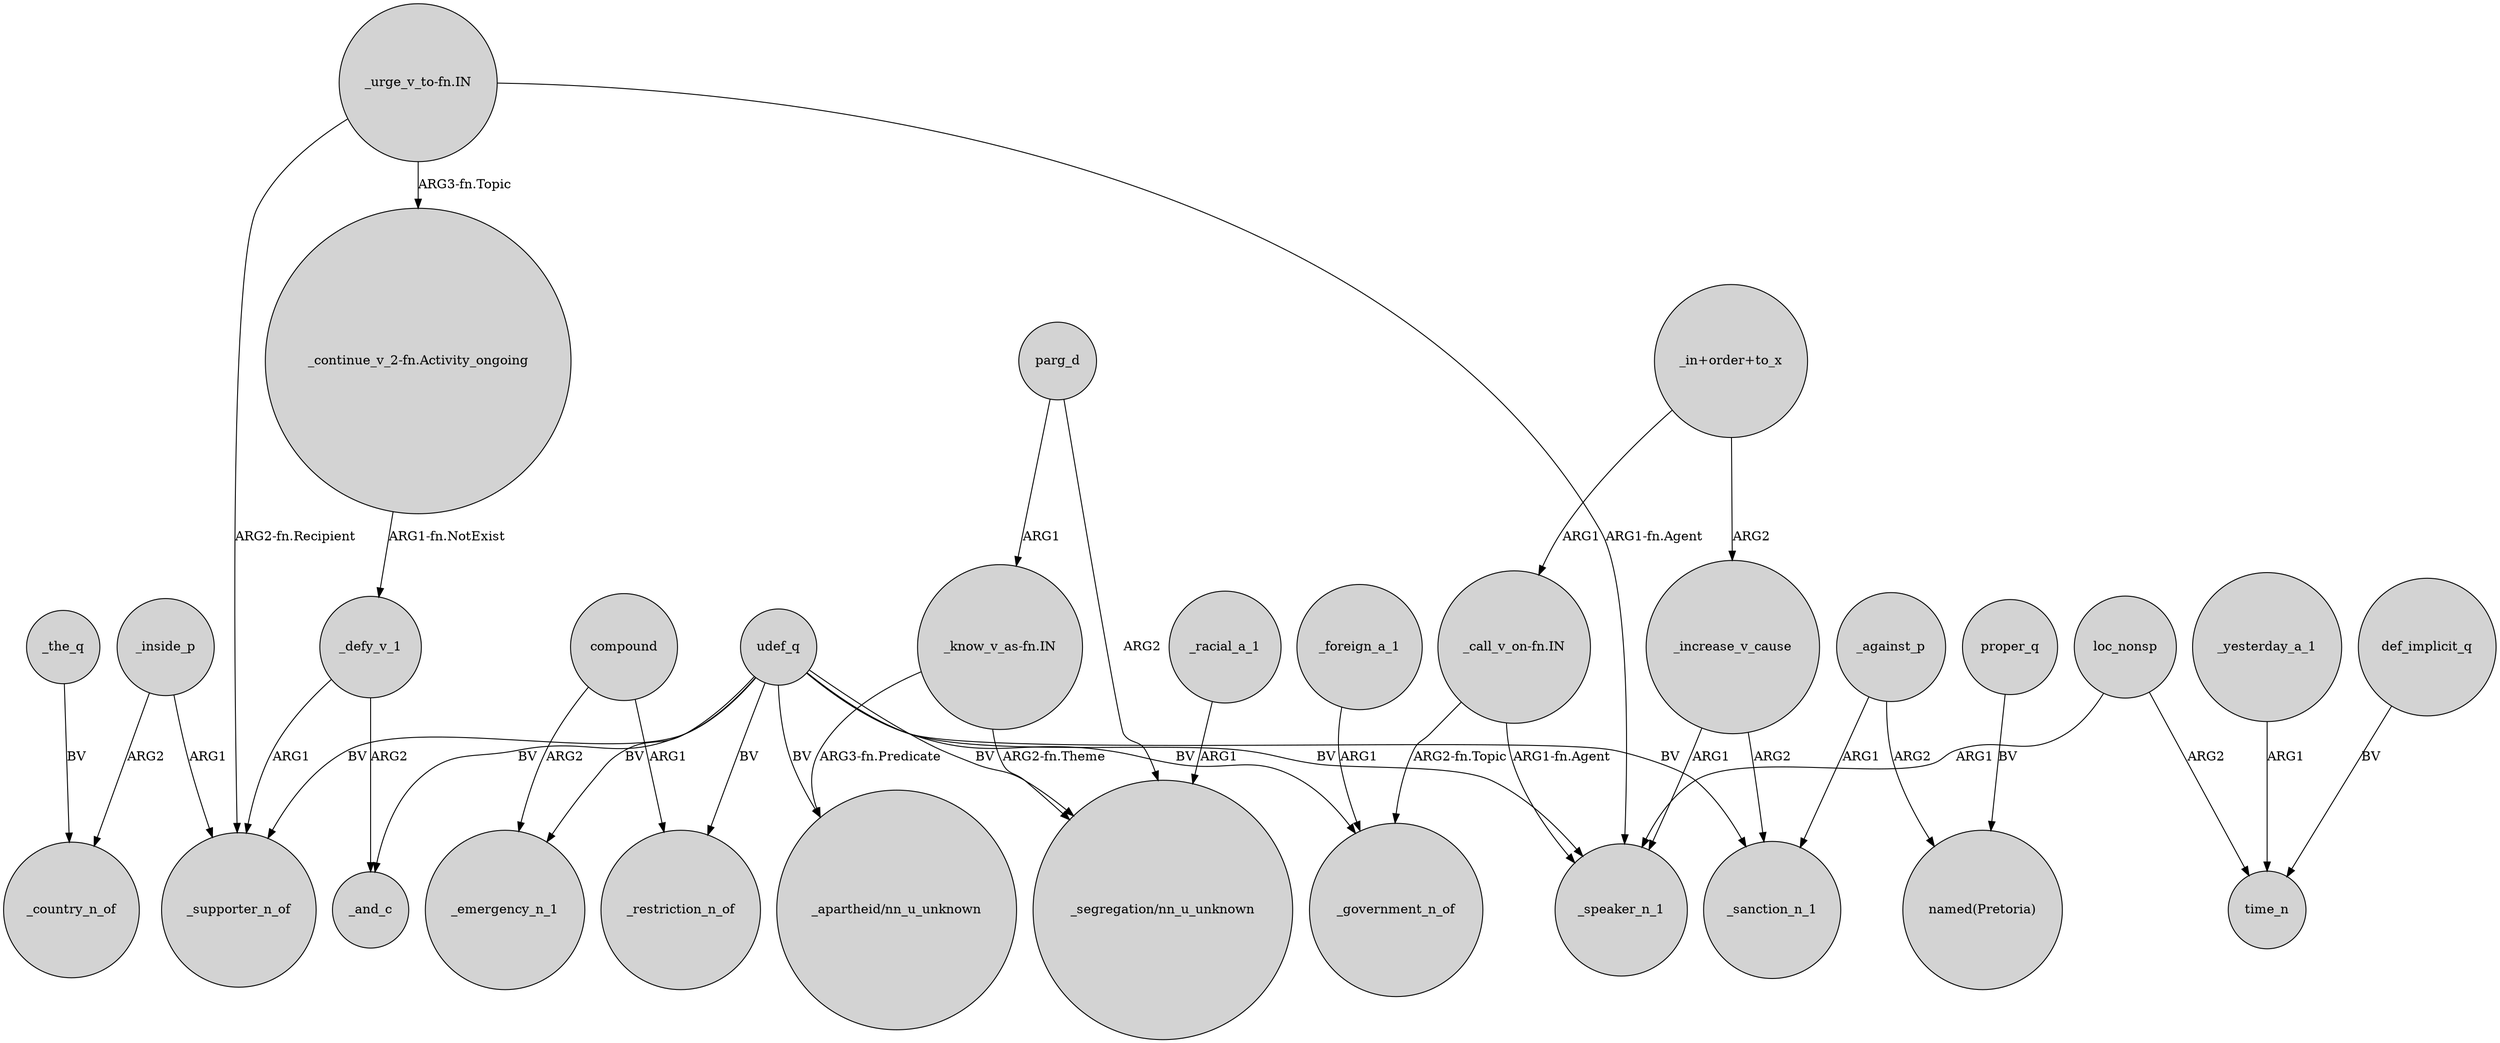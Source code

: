 digraph {
	node [shape=circle style=filled]
	_inside_p -> _supporter_n_of [label=ARG1]
	compound -> _emergency_n_1 [label=ARG2]
	"_urge_v_to-fn.IN" -> _supporter_n_of [label="ARG2-fn.Recipient"]
	_yesterday_a_1 -> time_n [label=ARG1]
	"_in+order+to_x" -> "_call_v_on-fn.IN" [label=ARG1]
	udef_q -> "_segregation/nn_u_unknown" [label=BV]
	udef_q -> _supporter_n_of [label=BV]
	compound -> _restriction_n_of [label=ARG1]
	"_call_v_on-fn.IN" -> _government_n_of [label="ARG2-fn.Topic"]
	udef_q -> _government_n_of [label=BV]
	udef_q -> _speaker_n_1 [label=BV]
	udef_q -> _sanction_n_1 [label=BV]
	parg_d -> "_know_v_as-fn.IN" [label=ARG1]
	udef_q -> _restriction_n_of [label=BV]
	_increase_v_cause -> _sanction_n_1 [label=ARG2]
	loc_nonsp -> time_n [label=ARG2]
	"_urge_v_to-fn.IN" -> _speaker_n_1 [label="ARG1-fn.Agent"]
	_increase_v_cause -> _speaker_n_1 [label=ARG1]
	proper_q -> "named(Pretoria)" [label=BV]
	_the_q -> _country_n_of [label=BV]
	"_know_v_as-fn.IN" -> "_apartheid/nn_u_unknown" [label="ARG3-fn.Predicate"]
	_inside_p -> _country_n_of [label=ARG2]
	_against_p -> "named(Pretoria)" [label=ARG2]
	_defy_v_1 -> _supporter_n_of [label=ARG1]
	_racial_a_1 -> "_segregation/nn_u_unknown" [label=ARG1]
	udef_q -> _emergency_n_1 [label=BV]
	"_urge_v_to-fn.IN" -> "_continue_v_2-fn.Activity_ongoing" [label="ARG3-fn.Topic"]
	"_call_v_on-fn.IN" -> _speaker_n_1 [label="ARG1-fn.Agent"]
	"_continue_v_2-fn.Activity_ongoing" -> _defy_v_1 [label="ARG1-fn.NotExist"]
	_foreign_a_1 -> _government_n_of [label=ARG1]
	_defy_v_1 -> _and_c [label=ARG2]
	parg_d -> "_segregation/nn_u_unknown" [label=ARG2]
	_against_p -> _sanction_n_1 [label=ARG1]
	"_in+order+to_x" -> _increase_v_cause [label=ARG2]
	udef_q -> "_apartheid/nn_u_unknown" [label=BV]
	udef_q -> _and_c [label=BV]
	loc_nonsp -> _speaker_n_1 [label=ARG1]
	def_implicit_q -> time_n [label=BV]
	"_know_v_as-fn.IN" -> "_segregation/nn_u_unknown" [label="ARG2-fn.Theme"]
}
